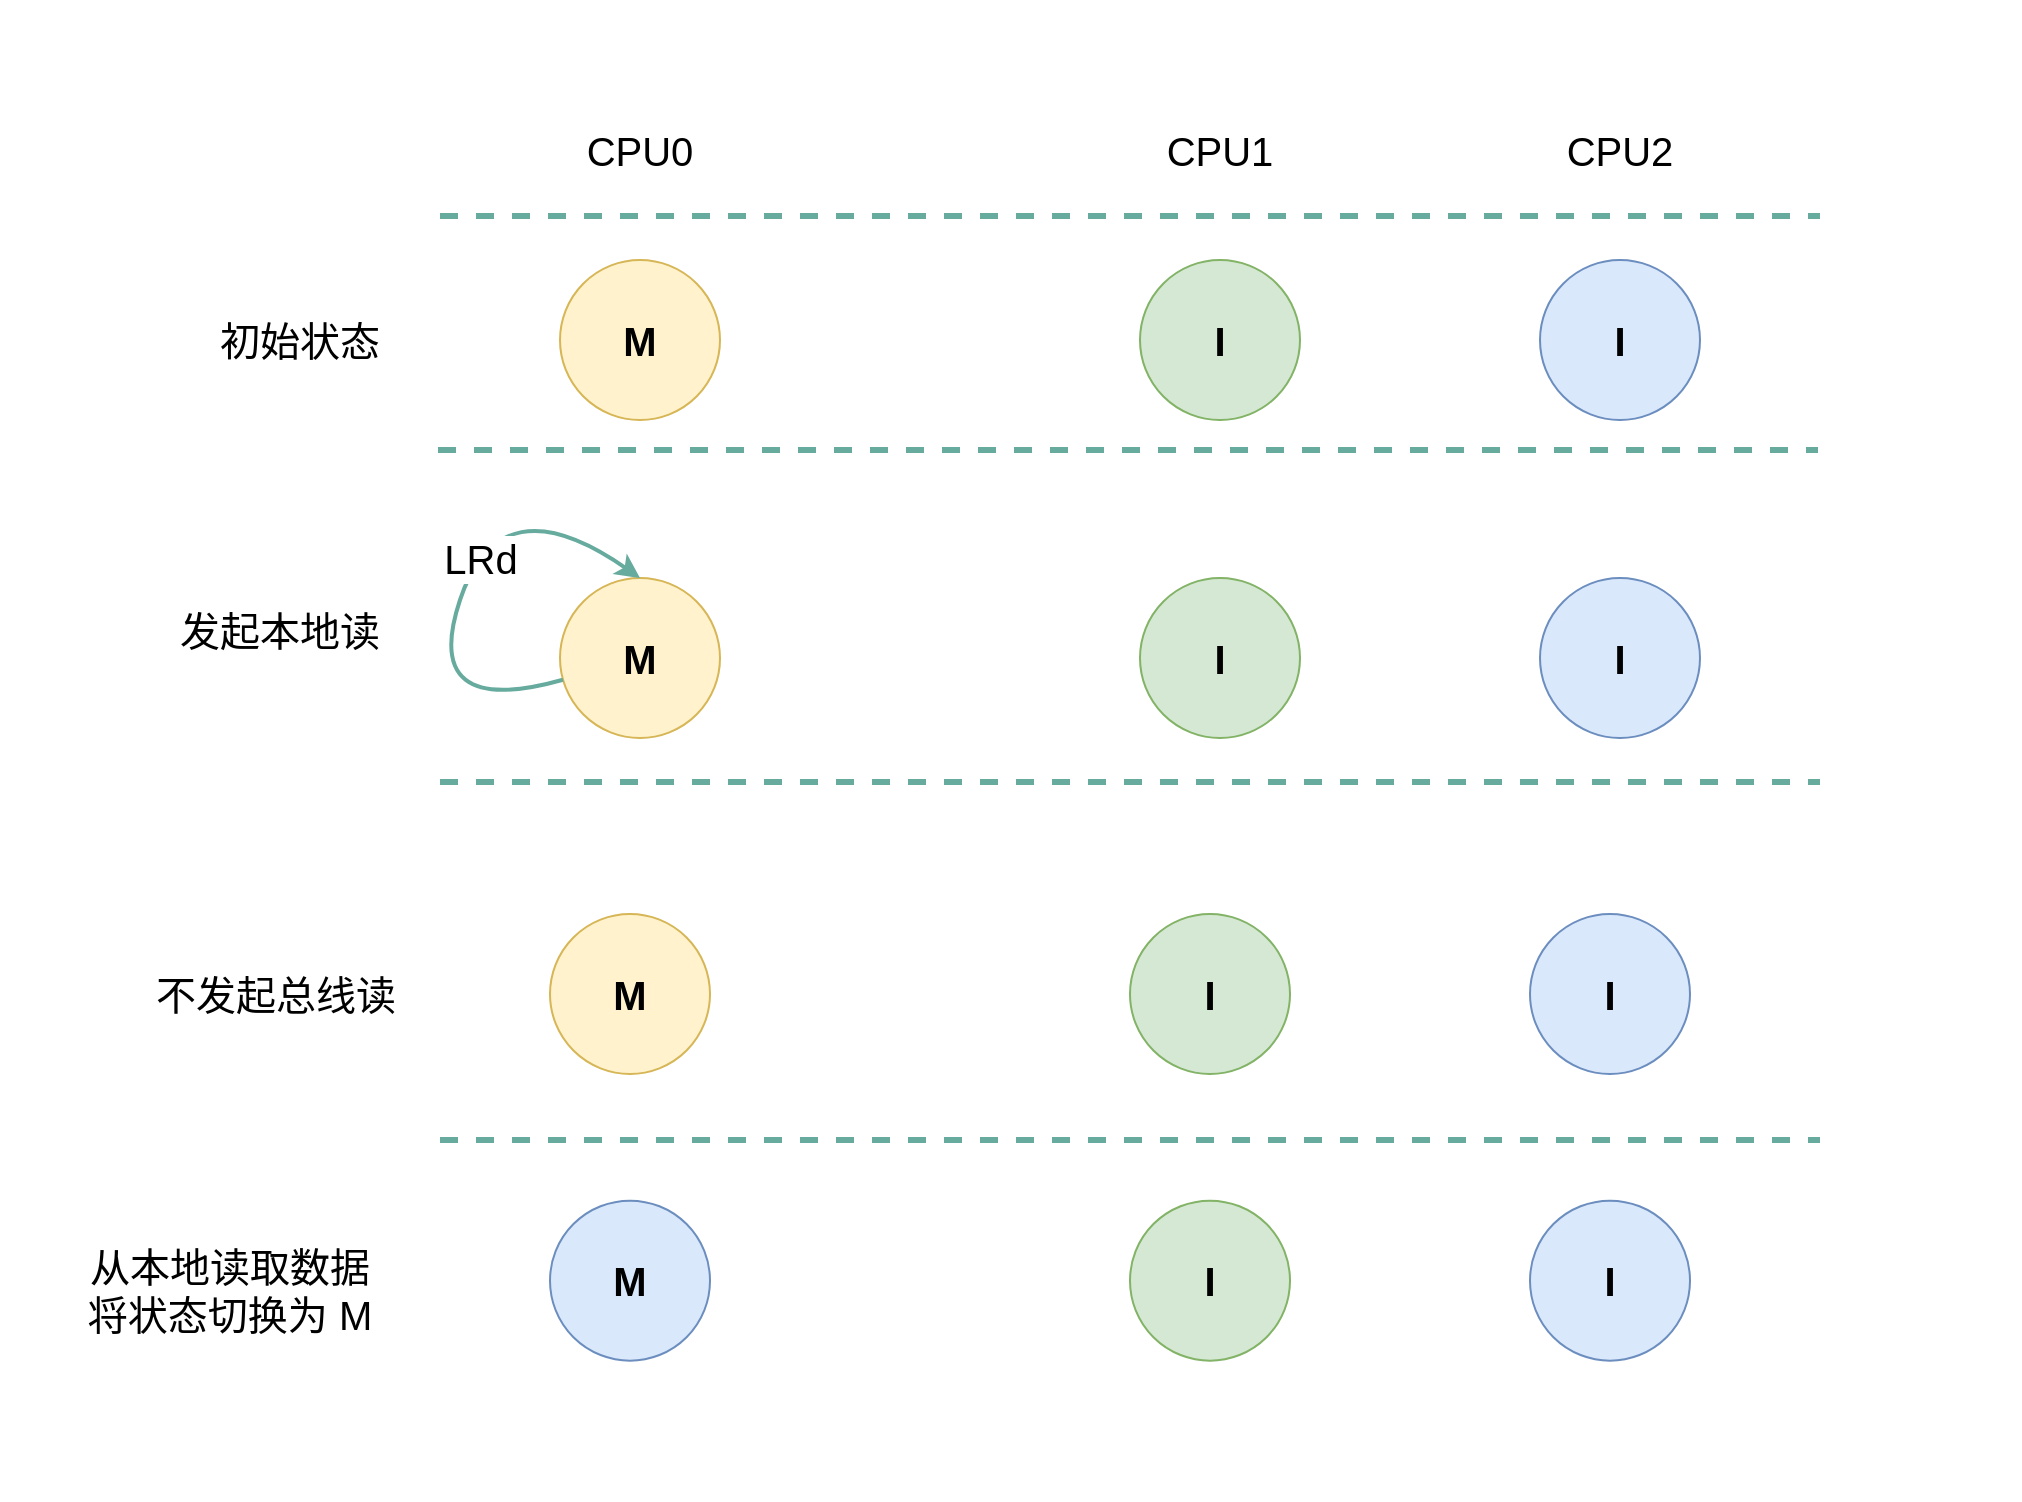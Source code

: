 <mxfile version="20.6.1" type="device"><diagram id="InvzYD1-TpO3iV65wGRZ" name="第 1 页"><mxGraphModel dx="2306" dy="1040" grid="1" gridSize="10" guides="1" tooltips="1" connect="1" arrows="1" fold="1" page="1" pageScale="1" pageWidth="850" pageHeight="1100" math="0" shadow="0"><root><mxCell id="0"/><mxCell id="1" parent="0"/><mxCell id="KuO6Eo7nbAIESPzuc6aE-1" value="M" style="ellipse;whiteSpace=wrap;html=1;aspect=fixed;fontStyle=1;fontSize=20;fillColor=#fff2cc;strokeColor=#d6b656;" parent="1" vertex="1"><mxGeometry x="170" y="390" width="80" height="80" as="geometry"/></mxCell><mxCell id="KuO6Eo7nbAIESPzuc6aE-2" value="I" style="ellipse;whiteSpace=wrap;html=1;aspect=fixed;fontStyle=1;fontSize=20;fillColor=#d5e8d4;strokeColor=#82b366;" parent="1" vertex="1"><mxGeometry x="460" y="390" width="80" height="80" as="geometry"/></mxCell><mxCell id="KuO6Eo7nbAIESPzuc6aE-3" value="I" style="ellipse;whiteSpace=wrap;html=1;aspect=fixed;fillColor=#dae8fc;strokeColor=#6c8ebf;fontStyle=1;fontSize=20;" parent="1" vertex="1"><mxGeometry x="660" y="390" width="80" height="80" as="geometry"/></mxCell><mxCell id="KuO6Eo7nbAIESPzuc6aE-4" value="CPU0" style="text;html=1;strokeColor=none;fillColor=none;align=center;verticalAlign=middle;whiteSpace=wrap;rounded=0;fontSize=20;" parent="1" vertex="1"><mxGeometry x="180" y="320" width="60" height="30" as="geometry"/></mxCell><mxCell id="KuO6Eo7nbAIESPzuc6aE-5" value="CPU1" style="text;html=1;strokeColor=none;fillColor=none;align=center;verticalAlign=middle;whiteSpace=wrap;rounded=0;fontSize=20;" parent="1" vertex="1"><mxGeometry x="470" y="320" width="60" height="30" as="geometry"/></mxCell><mxCell id="KuO6Eo7nbAIESPzuc6aE-6" value="CPU2" style="text;html=1;strokeColor=none;fillColor=none;align=center;verticalAlign=middle;whiteSpace=wrap;rounded=0;fontSize=20;" parent="1" vertex="1"><mxGeometry x="670" y="320" width="60" height="30" as="geometry"/></mxCell><mxCell id="KuO6Eo7nbAIESPzuc6aE-7" value="" style="endArrow=none;dashed=1;html=1;rounded=0;fontSize=20;strokeWidth=3;strokeColor=#67AB9F;" parent="1" edge="1"><mxGeometry width="50" height="50" relative="1" as="geometry"><mxPoint x="110" y="368" as="sourcePoint"/><mxPoint x="800" y="368" as="targetPoint"/></mxGeometry></mxCell><mxCell id="KuO6Eo7nbAIESPzuc6aE-8" value="" style="endArrow=none;dashed=1;html=1;rounded=0;fontSize=20;strokeWidth=3;strokeColor=#67AB9F;" parent="1" edge="1"><mxGeometry width="50" height="50" relative="1" as="geometry"><mxPoint x="109" y="485" as="sourcePoint"/><mxPoint x="799" y="485" as="targetPoint"/></mxGeometry></mxCell><mxCell id="KuO6Eo7nbAIESPzuc6aE-9" value="初始状态" style="text;html=1;strokeColor=none;fillColor=none;align=center;verticalAlign=middle;whiteSpace=wrap;rounded=0;fontSize=20;" parent="1" vertex="1"><mxGeometry x="-10" y="415" width="100" height="30" as="geometry"/></mxCell><mxCell id="KuO6Eo7nbAIESPzuc6aE-10" value="M" style="ellipse;whiteSpace=wrap;html=1;aspect=fixed;fontStyle=1;fontSize=20;fillColor=#fff2cc;strokeColor=#d6b656;" parent="1" vertex="1"><mxGeometry x="170" y="549" width="80" height="80" as="geometry"/></mxCell><mxCell id="KuO6Eo7nbAIESPzuc6aE-11" value="I" style="ellipse;whiteSpace=wrap;html=1;aspect=fixed;fontStyle=1;fontSize=20;fillColor=#d5e8d4;strokeColor=#82b366;" parent="1" vertex="1"><mxGeometry x="460" y="549" width="80" height="80" as="geometry"/></mxCell><mxCell id="KuO6Eo7nbAIESPzuc6aE-12" value="I" style="ellipse;whiteSpace=wrap;html=1;aspect=fixed;fillColor=#dae8fc;strokeColor=#6c8ebf;fontStyle=1;fontSize=20;" parent="1" vertex="1"><mxGeometry x="660" y="549" width="80" height="80" as="geometry"/></mxCell><mxCell id="KuO6Eo7nbAIESPzuc6aE-13" value="" style="curved=1;endArrow=classic;html=1;rounded=0;strokeColor=#67AB9F;strokeWidth=2;fontSize=20;entryX=0.5;entryY=0;entryDx=0;entryDy=0;" parent="1" source="KuO6Eo7nbAIESPzuc6aE-10" target="KuO6Eo7nbAIESPzuc6aE-10" edge="1"><mxGeometry width="50" height="50" relative="1" as="geometry"><mxPoint x="480" y="540" as="sourcePoint"/><mxPoint x="530" y="490" as="targetPoint"/><Array as="points"><mxPoint x="100" y="620"/><mxPoint x="140" y="500"/></Array></mxGeometry></mxCell><mxCell id="KuO6Eo7nbAIESPzuc6aE-14" value="LRd" style="edgeLabel;html=1;align=center;verticalAlign=middle;resizable=0;points=[];fontSize=20;" parent="KuO6Eo7nbAIESPzuc6aE-13" vertex="1" connectable="0"><mxGeometry x="0.122" y="-3" relative="1" as="geometry"><mxPoint as="offset"/></mxGeometry></mxCell><mxCell id="KuO6Eo7nbAIESPzuc6aE-19" value="M" style="ellipse;whiteSpace=wrap;html=1;aspect=fixed;fontStyle=1;fontSize=20;fillColor=#fff2cc;strokeColor=#d6b656;" parent="1" vertex="1"><mxGeometry x="165" y="717" width="80" height="80" as="geometry"/></mxCell><mxCell id="KuO6Eo7nbAIESPzuc6aE-20" value="I" style="ellipse;whiteSpace=wrap;html=1;aspect=fixed;fontStyle=1;fontSize=20;fillColor=#d5e8d4;strokeColor=#82b366;" parent="1" vertex="1"><mxGeometry x="455" y="717" width="80" height="80" as="geometry"/></mxCell><mxCell id="KuO6Eo7nbAIESPzuc6aE-21" value="I" style="ellipse;whiteSpace=wrap;html=1;aspect=fixed;fillColor=#dae8fc;strokeColor=#6c8ebf;fontStyle=1;fontSize=20;" parent="1" vertex="1"><mxGeometry x="655" y="717" width="80" height="80" as="geometry"/></mxCell><mxCell id="KuO6Eo7nbAIESPzuc6aE-27" value="" style="endArrow=none;dashed=1;html=1;rounded=0;fontSize=20;strokeWidth=3;strokeColor=#67AB9F;" parent="1" edge="1"><mxGeometry width="50" height="50" relative="1" as="geometry"><mxPoint x="110" y="651" as="sourcePoint"/><mxPoint x="800" y="651" as="targetPoint"/></mxGeometry></mxCell><mxCell id="KuO6Eo7nbAIESPzuc6aE-43" value="M" style="ellipse;whiteSpace=wrap;html=1;aspect=fixed;fontStyle=1;fontSize=20;fillColor=#dae8fc;strokeColor=#6c8ebf;" parent="1" vertex="1"><mxGeometry x="165" y="860.32" width="80" height="80" as="geometry"/></mxCell><mxCell id="KuO6Eo7nbAIESPzuc6aE-44" value="I" style="ellipse;whiteSpace=wrap;html=1;aspect=fixed;fontStyle=1;fontSize=20;fillColor=#d5e8d4;strokeColor=#82b366;" parent="1" vertex="1"><mxGeometry x="455" y="860.32" width="80" height="80" as="geometry"/></mxCell><mxCell id="KuO6Eo7nbAIESPzuc6aE-45" value="I" style="ellipse;whiteSpace=wrap;html=1;aspect=fixed;fillColor=#dae8fc;strokeColor=#6c8ebf;fontStyle=1;fontSize=20;" parent="1" vertex="1"><mxGeometry x="655" y="860.32" width="80" height="80" as="geometry"/></mxCell><mxCell id="KuO6Eo7nbAIESPzuc6aE-47" value="" style="endArrow=none;dashed=1;html=1;rounded=0;fontSize=20;strokeWidth=3;strokeColor=#67AB9F;" parent="1" edge="1"><mxGeometry width="50" height="50" relative="1" as="geometry"><mxPoint x="110" y="830" as="sourcePoint"/><mxPoint x="800" y="830" as="targetPoint"/></mxGeometry></mxCell><mxCell id="KuO6Eo7nbAIESPzuc6aE-48" value="发起本地读" style="text;html=1;strokeColor=none;fillColor=none;align=center;verticalAlign=middle;whiteSpace=wrap;rounded=0;fontSize=20;" parent="1" vertex="1"><mxGeometry x="-30" y="560" width="120" height="30" as="geometry"/></mxCell><mxCell id="KuO6Eo7nbAIESPzuc6aE-49" value="不发起总线读" style="text;html=1;strokeColor=none;fillColor=none;align=center;verticalAlign=middle;whiteSpace=wrap;rounded=0;fontSize=20;" parent="1" vertex="1"><mxGeometry x="-37" y="742" width="130" height="30" as="geometry"/></mxCell><mxCell id="KuO6Eo7nbAIESPzuc6aE-51" value="从本地读取数据&lt;br&gt;将状态切换为 M" style="text;html=1;strokeColor=none;fillColor=none;align=center;verticalAlign=middle;whiteSpace=wrap;rounded=0;fontSize=20;" parent="1" vertex="1"><mxGeometry x="-70" y="872.32" width="150" height="64.68" as="geometry"/></mxCell><mxCell id="KuO6Eo7nbAIESPzuc6aE-52" value="" style="shape=waypoint;sketch=0;fillStyle=solid;size=6;pointerEvents=1;points=[];fillColor=none;resizable=0;rotatable=0;perimeter=centerPerimeter;snapToPoint=1;fontSize=20;strokeColor=none;" parent="1" vertex="1"><mxGeometry x="-110" y="260" width="40" height="40" as="geometry"/></mxCell><mxCell id="KuO6Eo7nbAIESPzuc6aE-53" value="" style="shape=waypoint;sketch=0;fillStyle=solid;size=6;pointerEvents=1;points=[];fillColor=none;resizable=0;rotatable=0;perimeter=centerPerimeter;snapToPoint=1;fontSize=20;strokeColor=none;" parent="1" vertex="1"><mxGeometry x="860" y="970" width="40" height="40" as="geometry"/></mxCell></root></mxGraphModel></diagram></mxfile>